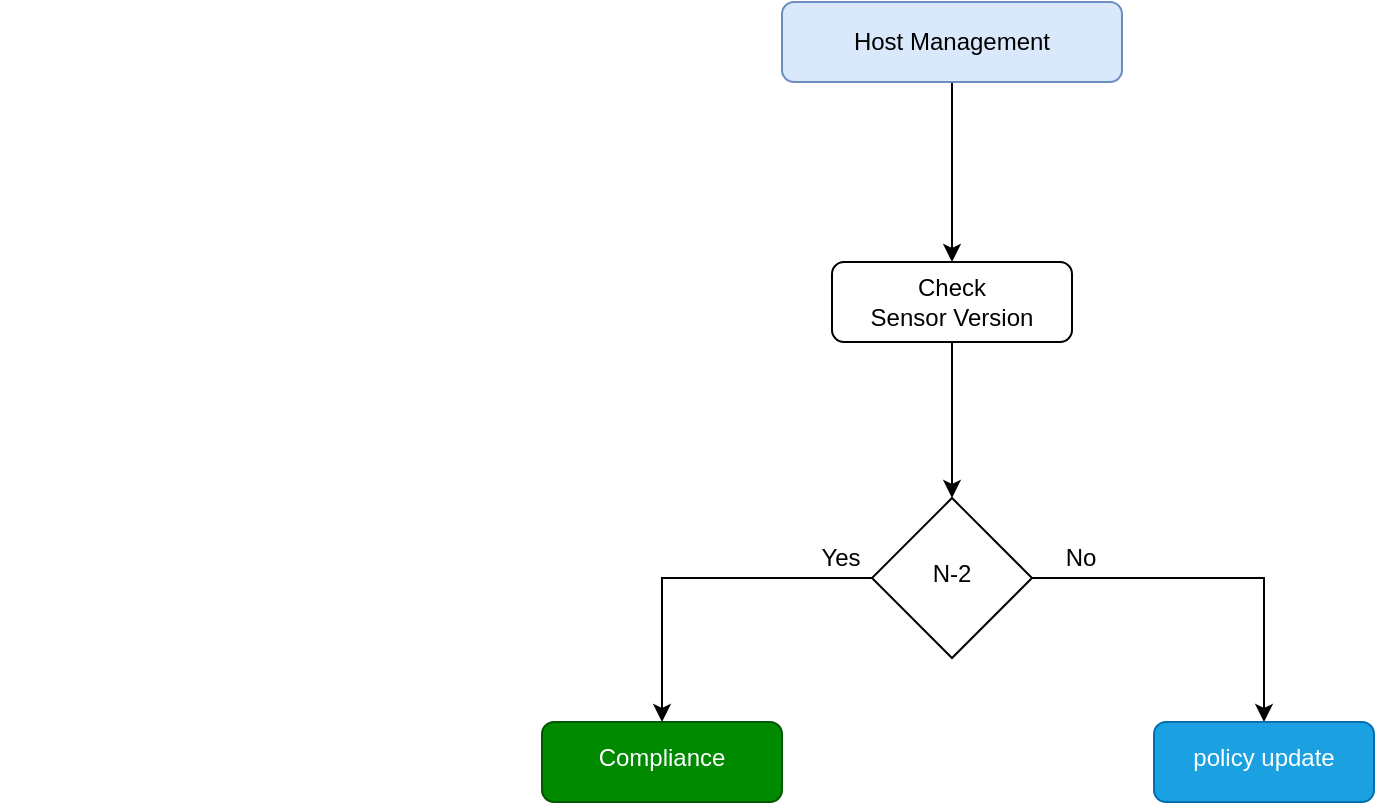 <mxfile version="20.8.5" type="github">
  <diagram id="C5RBs43oDa-KdzZeNtuy" name="Page-1">
    <mxGraphModel dx="1354" dy="574" grid="0" gridSize="10" guides="1" tooltips="1" connect="1" arrows="1" fold="1" page="0" pageScale="1" pageWidth="827" pageHeight="1169" math="0" shadow="0">
      <root>
        <mxCell id="WIyWlLk6GJQsqaUBKTNV-0" />
        <mxCell id="WIyWlLk6GJQsqaUBKTNV-1" parent="WIyWlLk6GJQsqaUBKTNV-0" />
        <mxCell id="E5m8sHE2Ammg_T8pyS6k-15" value="" style="edgeStyle=orthogonalEdgeStyle;rounded=0;orthogonalLoop=1;jettySize=auto;html=1;" parent="WIyWlLk6GJQsqaUBKTNV-1" source="WIyWlLk6GJQsqaUBKTNV-3" target="E5m8sHE2Ammg_T8pyS6k-5" edge="1">
          <mxGeometry relative="1" as="geometry" />
        </mxCell>
        <mxCell id="WIyWlLk6GJQsqaUBKTNV-3" value="Host Management" style="rounded=1;whiteSpace=wrap;html=1;fontSize=12;glass=0;strokeWidth=1;shadow=0;fillColor=#dae8fc;strokeColor=#6c8ebf;" parent="WIyWlLk6GJQsqaUBKTNV-1" vertex="1">
          <mxGeometry x="30" y="287" width="170" height="40" as="geometry" />
        </mxCell>
        <mxCell id="5PTwcYzKg9XUDcR2BmAj-20" style="edgeStyle=orthogonalEdgeStyle;rounded=0;orthogonalLoop=1;jettySize=auto;html=1;exitX=0.5;exitY=1;exitDx=0;exitDy=0;" parent="WIyWlLk6GJQsqaUBKTNV-1" edge="1">
          <mxGeometry relative="1" as="geometry">
            <mxPoint x="-353" y="497.5" as="sourcePoint" />
            <mxPoint x="-353" y="497.5" as="targetPoint" />
          </mxGeometry>
        </mxCell>
        <mxCell id="E5m8sHE2Ammg_T8pyS6k-16" value="" style="edgeStyle=orthogonalEdgeStyle;rounded=0;orthogonalLoop=1;jettySize=auto;html=1;entryX=0.5;entryY=0;entryDx=0;entryDy=0;" parent="WIyWlLk6GJQsqaUBKTNV-1" source="E5m8sHE2Ammg_T8pyS6k-5" target="E5m8sHE2Ammg_T8pyS6k-8" edge="1">
          <mxGeometry relative="1" as="geometry" />
        </mxCell>
        <mxCell id="E5m8sHE2Ammg_T8pyS6k-5" value="&lt;div&gt;Check &lt;br&gt;&lt;/div&gt;&lt;div&gt;Sensor Version&lt;/div&gt;" style="rounded=1;whiteSpace=wrap;html=1;fontSize=12;glass=0;strokeWidth=1;shadow=0;" parent="WIyWlLk6GJQsqaUBKTNV-1" vertex="1">
          <mxGeometry x="55" y="417" width="120" height="40" as="geometry" />
        </mxCell>
        <mxCell id="E5m8sHE2Ammg_T8pyS6k-6" value="" style="edgeStyle=orthogonalEdgeStyle;rounded=0;orthogonalLoop=1;jettySize=auto;html=1;" parent="WIyWlLk6GJQsqaUBKTNV-1" source="E5m8sHE2Ammg_T8pyS6k-8" target="E5m8sHE2Ammg_T8pyS6k-9" edge="1">
          <mxGeometry relative="1" as="geometry" />
        </mxCell>
        <mxCell id="E5m8sHE2Ammg_T8pyS6k-7" value="" style="edgeStyle=orthogonalEdgeStyle;rounded=0;orthogonalLoop=1;jettySize=auto;html=1;" parent="WIyWlLk6GJQsqaUBKTNV-1" source="E5m8sHE2Ammg_T8pyS6k-8" target="E5m8sHE2Ammg_T8pyS6k-10" edge="1">
          <mxGeometry relative="1" as="geometry" />
        </mxCell>
        <mxCell id="E5m8sHE2Ammg_T8pyS6k-8" value="N-2" style="rhombus;whiteSpace=wrap;html=1;shadow=0;strokeWidth=1;spacing=6;spacingTop=-4;" parent="WIyWlLk6GJQsqaUBKTNV-1" vertex="1">
          <mxGeometry x="75" y="535" width="80" height="80" as="geometry" />
        </mxCell>
        <mxCell id="E5m8sHE2Ammg_T8pyS6k-9" value="policy update" style="rounded=1;whiteSpace=wrap;html=1;shadow=0;strokeWidth=1;spacing=6;spacingTop=-4;fillColor=#1ba1e2;fontColor=#ffffff;strokeColor=#006EAF;" parent="WIyWlLk6GJQsqaUBKTNV-1" vertex="1">
          <mxGeometry x="216" y="647" width="110" height="40" as="geometry" />
        </mxCell>
        <mxCell id="E5m8sHE2Ammg_T8pyS6k-10" value="Compliance" style="rounded=1;whiteSpace=wrap;html=1;shadow=0;strokeWidth=1;spacing=6;spacingTop=-4;fillColor=#008a00;fontColor=#ffffff;strokeColor=#005700;" parent="WIyWlLk6GJQsqaUBKTNV-1" vertex="1">
          <mxGeometry x="-90" y="647" width="120" height="40" as="geometry" />
        </mxCell>
        <mxCell id="E5m8sHE2Ammg_T8pyS6k-11" value="Yes" style="text;html=1;align=center;verticalAlign=middle;resizable=0;points=[];autosize=1;strokeColor=none;fillColor=none;" parent="WIyWlLk6GJQsqaUBKTNV-1" vertex="1">
          <mxGeometry x="39" y="550" width="40" height="30" as="geometry" />
        </mxCell>
        <mxCell id="E5m8sHE2Ammg_T8pyS6k-12" value="No" style="text;html=1;align=center;verticalAlign=middle;resizable=0;points=[];autosize=1;strokeColor=none;fillColor=none;" parent="WIyWlLk6GJQsqaUBKTNV-1" vertex="1">
          <mxGeometry x="159" y="550" width="40" height="30" as="geometry" />
        </mxCell>
      </root>
    </mxGraphModel>
  </diagram>
</mxfile>
